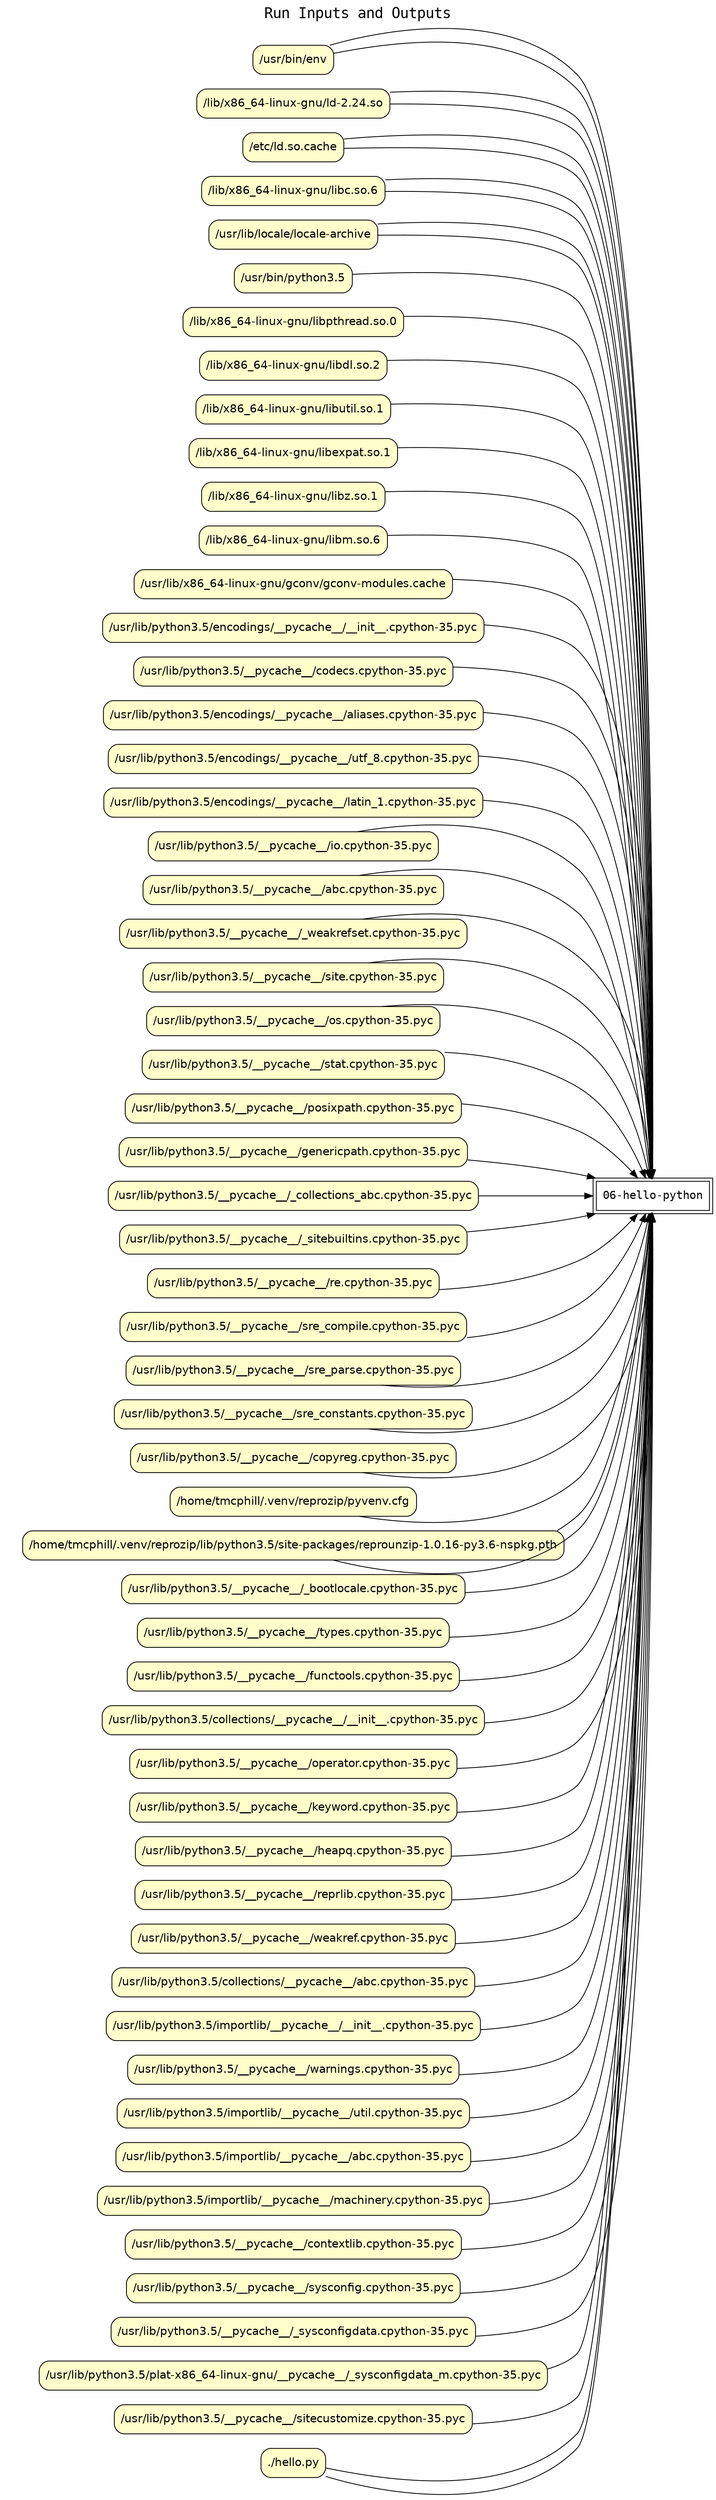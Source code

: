 
digraph wt_run {
rankdir=LR
fontname=Courier; fontsize=18; labelloc=t
label="Run Inputs and Outputs"
node[shape=box style="filled" fillcolor="#FFFFFF" peripheries=2 fontname=Courier]
"06-hello-python"
subgraph cluster_inputs { label=""; color=white; penwidth=0
subgraph cluster_inputs_inner { label=""; color=white
node[shape=box style="rounded,filled" fillcolor="#FFFFCC" peripheries=1 fontname=Helvetica]
"input:/usr/bin/env" [label="/usr/bin/env"]
"input:/usr/bin/env" [label="/usr/bin/env"]
"input:/lib/x86_64-linux-gnu/ld-2.24.so" [label="/lib/x86_64-linux-gnu/ld-2.24.so"]
"input:/etc/ld.so.cache" [label="/etc/ld.so.cache"]
"input:/lib/x86_64-linux-gnu/libc.so.6" [label="/lib/x86_64-linux-gnu/libc.so.6"]
"input:/usr/lib/locale/locale-archive" [label="/usr/lib/locale/locale-archive"]
"input:/usr/bin/python3.5" [label="/usr/bin/python3.5"]
"input:/lib/x86_64-linux-gnu/ld-2.24.so" [label="/lib/x86_64-linux-gnu/ld-2.24.so"]
"input:/etc/ld.so.cache" [label="/etc/ld.so.cache"]
"input:/lib/x86_64-linux-gnu/libpthread.so.0" [label="/lib/x86_64-linux-gnu/libpthread.so.0"]
"input:/lib/x86_64-linux-gnu/libdl.so.2" [label="/lib/x86_64-linux-gnu/libdl.so.2"]
"input:/lib/x86_64-linux-gnu/libutil.so.1" [label="/lib/x86_64-linux-gnu/libutil.so.1"]
"input:/lib/x86_64-linux-gnu/libexpat.so.1" [label="/lib/x86_64-linux-gnu/libexpat.so.1"]
"input:/lib/x86_64-linux-gnu/libz.so.1" [label="/lib/x86_64-linux-gnu/libz.so.1"]
"input:/lib/x86_64-linux-gnu/libm.so.6" [label="/lib/x86_64-linux-gnu/libm.so.6"]
"input:/lib/x86_64-linux-gnu/libc.so.6" [label="/lib/x86_64-linux-gnu/libc.so.6"]
"input:/usr/lib/locale/locale-archive" [label="/usr/lib/locale/locale-archive"]
"input:/usr/lib/x86_64-linux-gnu/gconv/gconv-modules.cache" [label="/usr/lib/x86_64-linux-gnu/gconv/gconv-modules.cache"]
"input:/usr/lib/python3.5/encodings/__pycache__/__init__.cpython-35.pyc" [label="/usr/lib/python3.5/encodings/__pycache__/__init__.cpython-35.pyc"]
"input:/usr/lib/python3.5/__pycache__/codecs.cpython-35.pyc" [label="/usr/lib/python3.5/__pycache__/codecs.cpython-35.pyc"]
"input:/usr/lib/python3.5/encodings/__pycache__/aliases.cpython-35.pyc" [label="/usr/lib/python3.5/encodings/__pycache__/aliases.cpython-35.pyc"]
"input:/usr/lib/python3.5/encodings/__pycache__/utf_8.cpython-35.pyc" [label="/usr/lib/python3.5/encodings/__pycache__/utf_8.cpython-35.pyc"]
"input:/usr/lib/python3.5/encodings/__pycache__/latin_1.cpython-35.pyc" [label="/usr/lib/python3.5/encodings/__pycache__/latin_1.cpython-35.pyc"]
"input:/usr/lib/python3.5/__pycache__/io.cpython-35.pyc" [label="/usr/lib/python3.5/__pycache__/io.cpython-35.pyc"]
"input:/usr/lib/python3.5/__pycache__/abc.cpython-35.pyc" [label="/usr/lib/python3.5/__pycache__/abc.cpython-35.pyc"]
"input:/usr/lib/python3.5/__pycache__/_weakrefset.cpython-35.pyc" [label="/usr/lib/python3.5/__pycache__/_weakrefset.cpython-35.pyc"]
"input:/usr/lib/python3.5/__pycache__/site.cpython-35.pyc" [label="/usr/lib/python3.5/__pycache__/site.cpython-35.pyc"]
"input:/usr/lib/python3.5/__pycache__/os.cpython-35.pyc" [label="/usr/lib/python3.5/__pycache__/os.cpython-35.pyc"]
"input:/usr/lib/python3.5/__pycache__/stat.cpython-35.pyc" [label="/usr/lib/python3.5/__pycache__/stat.cpython-35.pyc"]
"input:/usr/lib/python3.5/__pycache__/posixpath.cpython-35.pyc" [label="/usr/lib/python3.5/__pycache__/posixpath.cpython-35.pyc"]
"input:/usr/lib/python3.5/__pycache__/genericpath.cpython-35.pyc" [label="/usr/lib/python3.5/__pycache__/genericpath.cpython-35.pyc"]
"input:/usr/lib/python3.5/__pycache__/_collections_abc.cpython-35.pyc" [label="/usr/lib/python3.5/__pycache__/_collections_abc.cpython-35.pyc"]
"input:/usr/lib/python3.5/__pycache__/_sitebuiltins.cpython-35.pyc" [label="/usr/lib/python3.5/__pycache__/_sitebuiltins.cpython-35.pyc"]
"input:/usr/lib/python3.5/__pycache__/re.cpython-35.pyc" [label="/usr/lib/python3.5/__pycache__/re.cpython-35.pyc"]
"input:/usr/lib/python3.5/__pycache__/sre_compile.cpython-35.pyc" [label="/usr/lib/python3.5/__pycache__/sre_compile.cpython-35.pyc"]
"input:/usr/lib/python3.5/__pycache__/sre_parse.cpython-35.pyc" [label="/usr/lib/python3.5/__pycache__/sre_parse.cpython-35.pyc"]
"input:/usr/lib/python3.5/__pycache__/sre_constants.cpython-35.pyc" [label="/usr/lib/python3.5/__pycache__/sre_constants.cpython-35.pyc"]
"input:/usr/lib/python3.5/__pycache__/copyreg.cpython-35.pyc" [label="/usr/lib/python3.5/__pycache__/copyreg.cpython-35.pyc"]
"input:/home/tmcphill/.venv/reprozip/pyvenv.cfg" [label="/home/tmcphill/.venv/reprozip/pyvenv.cfg"]
"input:/home/tmcphill/.venv/reprozip/lib/python3.5/site-packages/reprounzip-1.0.16-py3.6-nspkg.pth" [label="/home/tmcphill/.venv/reprozip/lib/python3.5/site-packages/reprounzip-1.0.16-py3.6-nspkg.pth"]
"input:/usr/lib/python3.5/__pycache__/_bootlocale.cpython-35.pyc" [label="/usr/lib/python3.5/__pycache__/_bootlocale.cpython-35.pyc"]
"input:/usr/lib/python3.5/__pycache__/types.cpython-35.pyc" [label="/usr/lib/python3.5/__pycache__/types.cpython-35.pyc"]
"input:/usr/lib/python3.5/__pycache__/functools.cpython-35.pyc" [label="/usr/lib/python3.5/__pycache__/functools.cpython-35.pyc"]
"input:/usr/lib/python3.5/collections/__pycache__/__init__.cpython-35.pyc" [label="/usr/lib/python3.5/collections/__pycache__/__init__.cpython-35.pyc"]
"input:/usr/lib/python3.5/__pycache__/operator.cpython-35.pyc" [label="/usr/lib/python3.5/__pycache__/operator.cpython-35.pyc"]
"input:/usr/lib/python3.5/__pycache__/keyword.cpython-35.pyc" [label="/usr/lib/python3.5/__pycache__/keyword.cpython-35.pyc"]
"input:/usr/lib/python3.5/__pycache__/heapq.cpython-35.pyc" [label="/usr/lib/python3.5/__pycache__/heapq.cpython-35.pyc"]
"input:/usr/lib/python3.5/__pycache__/reprlib.cpython-35.pyc" [label="/usr/lib/python3.5/__pycache__/reprlib.cpython-35.pyc"]
"input:/usr/lib/python3.5/__pycache__/weakref.cpython-35.pyc" [label="/usr/lib/python3.5/__pycache__/weakref.cpython-35.pyc"]
"input:/usr/lib/python3.5/collections/__pycache__/abc.cpython-35.pyc" [label="/usr/lib/python3.5/collections/__pycache__/abc.cpython-35.pyc"]
"input:/usr/lib/python3.5/importlib/__pycache__/__init__.cpython-35.pyc" [label="/usr/lib/python3.5/importlib/__pycache__/__init__.cpython-35.pyc"]
"input:/usr/lib/python3.5/__pycache__/warnings.cpython-35.pyc" [label="/usr/lib/python3.5/__pycache__/warnings.cpython-35.pyc"]
"input:/usr/lib/python3.5/importlib/__pycache__/util.cpython-35.pyc" [label="/usr/lib/python3.5/importlib/__pycache__/util.cpython-35.pyc"]
"input:/usr/lib/python3.5/importlib/__pycache__/abc.cpython-35.pyc" [label="/usr/lib/python3.5/importlib/__pycache__/abc.cpython-35.pyc"]
"input:/usr/lib/python3.5/importlib/__pycache__/machinery.cpython-35.pyc" [label="/usr/lib/python3.5/importlib/__pycache__/machinery.cpython-35.pyc"]
"input:/usr/lib/python3.5/__pycache__/contextlib.cpython-35.pyc" [label="/usr/lib/python3.5/__pycache__/contextlib.cpython-35.pyc"]
"input:/usr/lib/python3.5/__pycache__/sysconfig.cpython-35.pyc" [label="/usr/lib/python3.5/__pycache__/sysconfig.cpython-35.pyc"]
"input:/usr/lib/python3.5/__pycache__/_sysconfigdata.cpython-35.pyc" [label="/usr/lib/python3.5/__pycache__/_sysconfigdata.cpython-35.pyc"]
"input:/usr/lib/python3.5/plat-x86_64-linux-gnu/__pycache__/_sysconfigdata_m.cpython-35.pyc" [label="/usr/lib/python3.5/plat-x86_64-linux-gnu/__pycache__/_sysconfigdata_m.cpython-35.pyc"]
"input:/home/tmcphill/.venv/reprozip/lib/python3.5/site-packages/reprounzip-1.0.16-py3.6-nspkg.pth" [label="/home/tmcphill/.venv/reprozip/lib/python3.5/site-packages/reprounzip-1.0.16-py3.6-nspkg.pth"]
"input:/usr/lib/python3.5/__pycache__/sitecustomize.cpython-35.pyc" [label="/usr/lib/python3.5/__pycache__/sitecustomize.cpython-35.pyc"]
"input:./hello.py" [label="./hello.py"]
"input:./hello.py" [label="./hello.py"]
}}
subgraph cluster_outputs { label=""; color=white; penwidth=0
subgraph cluster_outputs_inner { label=""; color=white
node[shape=box style="rounded,filled" fillcolor="#FFFFCC" peripheries=1 fontname=Helvetica]
}}
"input:/usr/bin/env" -> "06-hello-python"
"input:/usr/bin/env" -> "06-hello-python"
"input:/lib/x86_64-linux-gnu/ld-2.24.so" -> "06-hello-python"
"input:/etc/ld.so.cache" -> "06-hello-python"
"input:/lib/x86_64-linux-gnu/libc.so.6" -> "06-hello-python"
"input:/usr/lib/locale/locale-archive" -> "06-hello-python"
"input:/usr/bin/python3.5" -> "06-hello-python"
"input:/lib/x86_64-linux-gnu/ld-2.24.so" -> "06-hello-python"
"input:/etc/ld.so.cache" -> "06-hello-python"
"input:/lib/x86_64-linux-gnu/libpthread.so.0" -> "06-hello-python"
"input:/lib/x86_64-linux-gnu/libdl.so.2" -> "06-hello-python"
"input:/lib/x86_64-linux-gnu/libutil.so.1" -> "06-hello-python"
"input:/lib/x86_64-linux-gnu/libexpat.so.1" -> "06-hello-python"
"input:/lib/x86_64-linux-gnu/libz.so.1" -> "06-hello-python"
"input:/lib/x86_64-linux-gnu/libm.so.6" -> "06-hello-python"
"input:/lib/x86_64-linux-gnu/libc.so.6" -> "06-hello-python"
"input:/usr/lib/locale/locale-archive" -> "06-hello-python"
"input:/usr/lib/x86_64-linux-gnu/gconv/gconv-modules.cache" -> "06-hello-python"
"input:/usr/lib/python3.5/encodings/__pycache__/__init__.cpython-35.pyc" -> "06-hello-python"
"input:/usr/lib/python3.5/__pycache__/codecs.cpython-35.pyc" -> "06-hello-python"
"input:/usr/lib/python3.5/encodings/__pycache__/aliases.cpython-35.pyc" -> "06-hello-python"
"input:/usr/lib/python3.5/encodings/__pycache__/utf_8.cpython-35.pyc" -> "06-hello-python"
"input:/usr/lib/python3.5/encodings/__pycache__/latin_1.cpython-35.pyc" -> "06-hello-python"
"input:/usr/lib/python3.5/__pycache__/io.cpython-35.pyc" -> "06-hello-python"
"input:/usr/lib/python3.5/__pycache__/abc.cpython-35.pyc" -> "06-hello-python"
"input:/usr/lib/python3.5/__pycache__/_weakrefset.cpython-35.pyc" -> "06-hello-python"
"input:/usr/lib/python3.5/__pycache__/site.cpython-35.pyc" -> "06-hello-python"
"input:/usr/lib/python3.5/__pycache__/os.cpython-35.pyc" -> "06-hello-python"
"input:/usr/lib/python3.5/__pycache__/stat.cpython-35.pyc" -> "06-hello-python"
"input:/usr/lib/python3.5/__pycache__/posixpath.cpython-35.pyc" -> "06-hello-python"
"input:/usr/lib/python3.5/__pycache__/genericpath.cpython-35.pyc" -> "06-hello-python"
"input:/usr/lib/python3.5/__pycache__/_collections_abc.cpython-35.pyc" -> "06-hello-python"
"input:/usr/lib/python3.5/__pycache__/_sitebuiltins.cpython-35.pyc" -> "06-hello-python"
"input:/usr/lib/python3.5/__pycache__/re.cpython-35.pyc" -> "06-hello-python"
"input:/usr/lib/python3.5/__pycache__/sre_compile.cpython-35.pyc" -> "06-hello-python"
"input:/usr/lib/python3.5/__pycache__/sre_parse.cpython-35.pyc" -> "06-hello-python"
"input:/usr/lib/python3.5/__pycache__/sre_constants.cpython-35.pyc" -> "06-hello-python"
"input:/usr/lib/python3.5/__pycache__/copyreg.cpython-35.pyc" -> "06-hello-python"
"input:/home/tmcphill/.venv/reprozip/pyvenv.cfg" -> "06-hello-python"
"input:/home/tmcphill/.venv/reprozip/lib/python3.5/site-packages/reprounzip-1.0.16-py3.6-nspkg.pth" -> "06-hello-python"
"input:/usr/lib/python3.5/__pycache__/_bootlocale.cpython-35.pyc" -> "06-hello-python"
"input:/usr/lib/python3.5/__pycache__/types.cpython-35.pyc" -> "06-hello-python"
"input:/usr/lib/python3.5/__pycache__/functools.cpython-35.pyc" -> "06-hello-python"
"input:/usr/lib/python3.5/collections/__pycache__/__init__.cpython-35.pyc" -> "06-hello-python"
"input:/usr/lib/python3.5/__pycache__/operator.cpython-35.pyc" -> "06-hello-python"
"input:/usr/lib/python3.5/__pycache__/keyword.cpython-35.pyc" -> "06-hello-python"
"input:/usr/lib/python3.5/__pycache__/heapq.cpython-35.pyc" -> "06-hello-python"
"input:/usr/lib/python3.5/__pycache__/reprlib.cpython-35.pyc" -> "06-hello-python"
"input:/usr/lib/python3.5/__pycache__/weakref.cpython-35.pyc" -> "06-hello-python"
"input:/usr/lib/python3.5/collections/__pycache__/abc.cpython-35.pyc" -> "06-hello-python"
"input:/usr/lib/python3.5/importlib/__pycache__/__init__.cpython-35.pyc" -> "06-hello-python"
"input:/usr/lib/python3.5/__pycache__/warnings.cpython-35.pyc" -> "06-hello-python"
"input:/usr/lib/python3.5/importlib/__pycache__/util.cpython-35.pyc" -> "06-hello-python"
"input:/usr/lib/python3.5/importlib/__pycache__/abc.cpython-35.pyc" -> "06-hello-python"
"input:/usr/lib/python3.5/importlib/__pycache__/machinery.cpython-35.pyc" -> "06-hello-python"
"input:/usr/lib/python3.5/__pycache__/contextlib.cpython-35.pyc" -> "06-hello-python"
"input:/usr/lib/python3.5/__pycache__/sysconfig.cpython-35.pyc" -> "06-hello-python"
"input:/usr/lib/python3.5/__pycache__/_sysconfigdata.cpython-35.pyc" -> "06-hello-python"
"input:/usr/lib/python3.5/plat-x86_64-linux-gnu/__pycache__/_sysconfigdata_m.cpython-35.pyc" -> "06-hello-python"
"input:/home/tmcphill/.venv/reprozip/lib/python3.5/site-packages/reprounzip-1.0.16-py3.6-nspkg.pth" -> "06-hello-python"
"input:/usr/lib/python3.5/__pycache__/sitecustomize.cpython-35.pyc" -> "06-hello-python"
"input:./hello.py" -> "06-hello-python"
"input:./hello.py" -> "06-hello-python"
}

